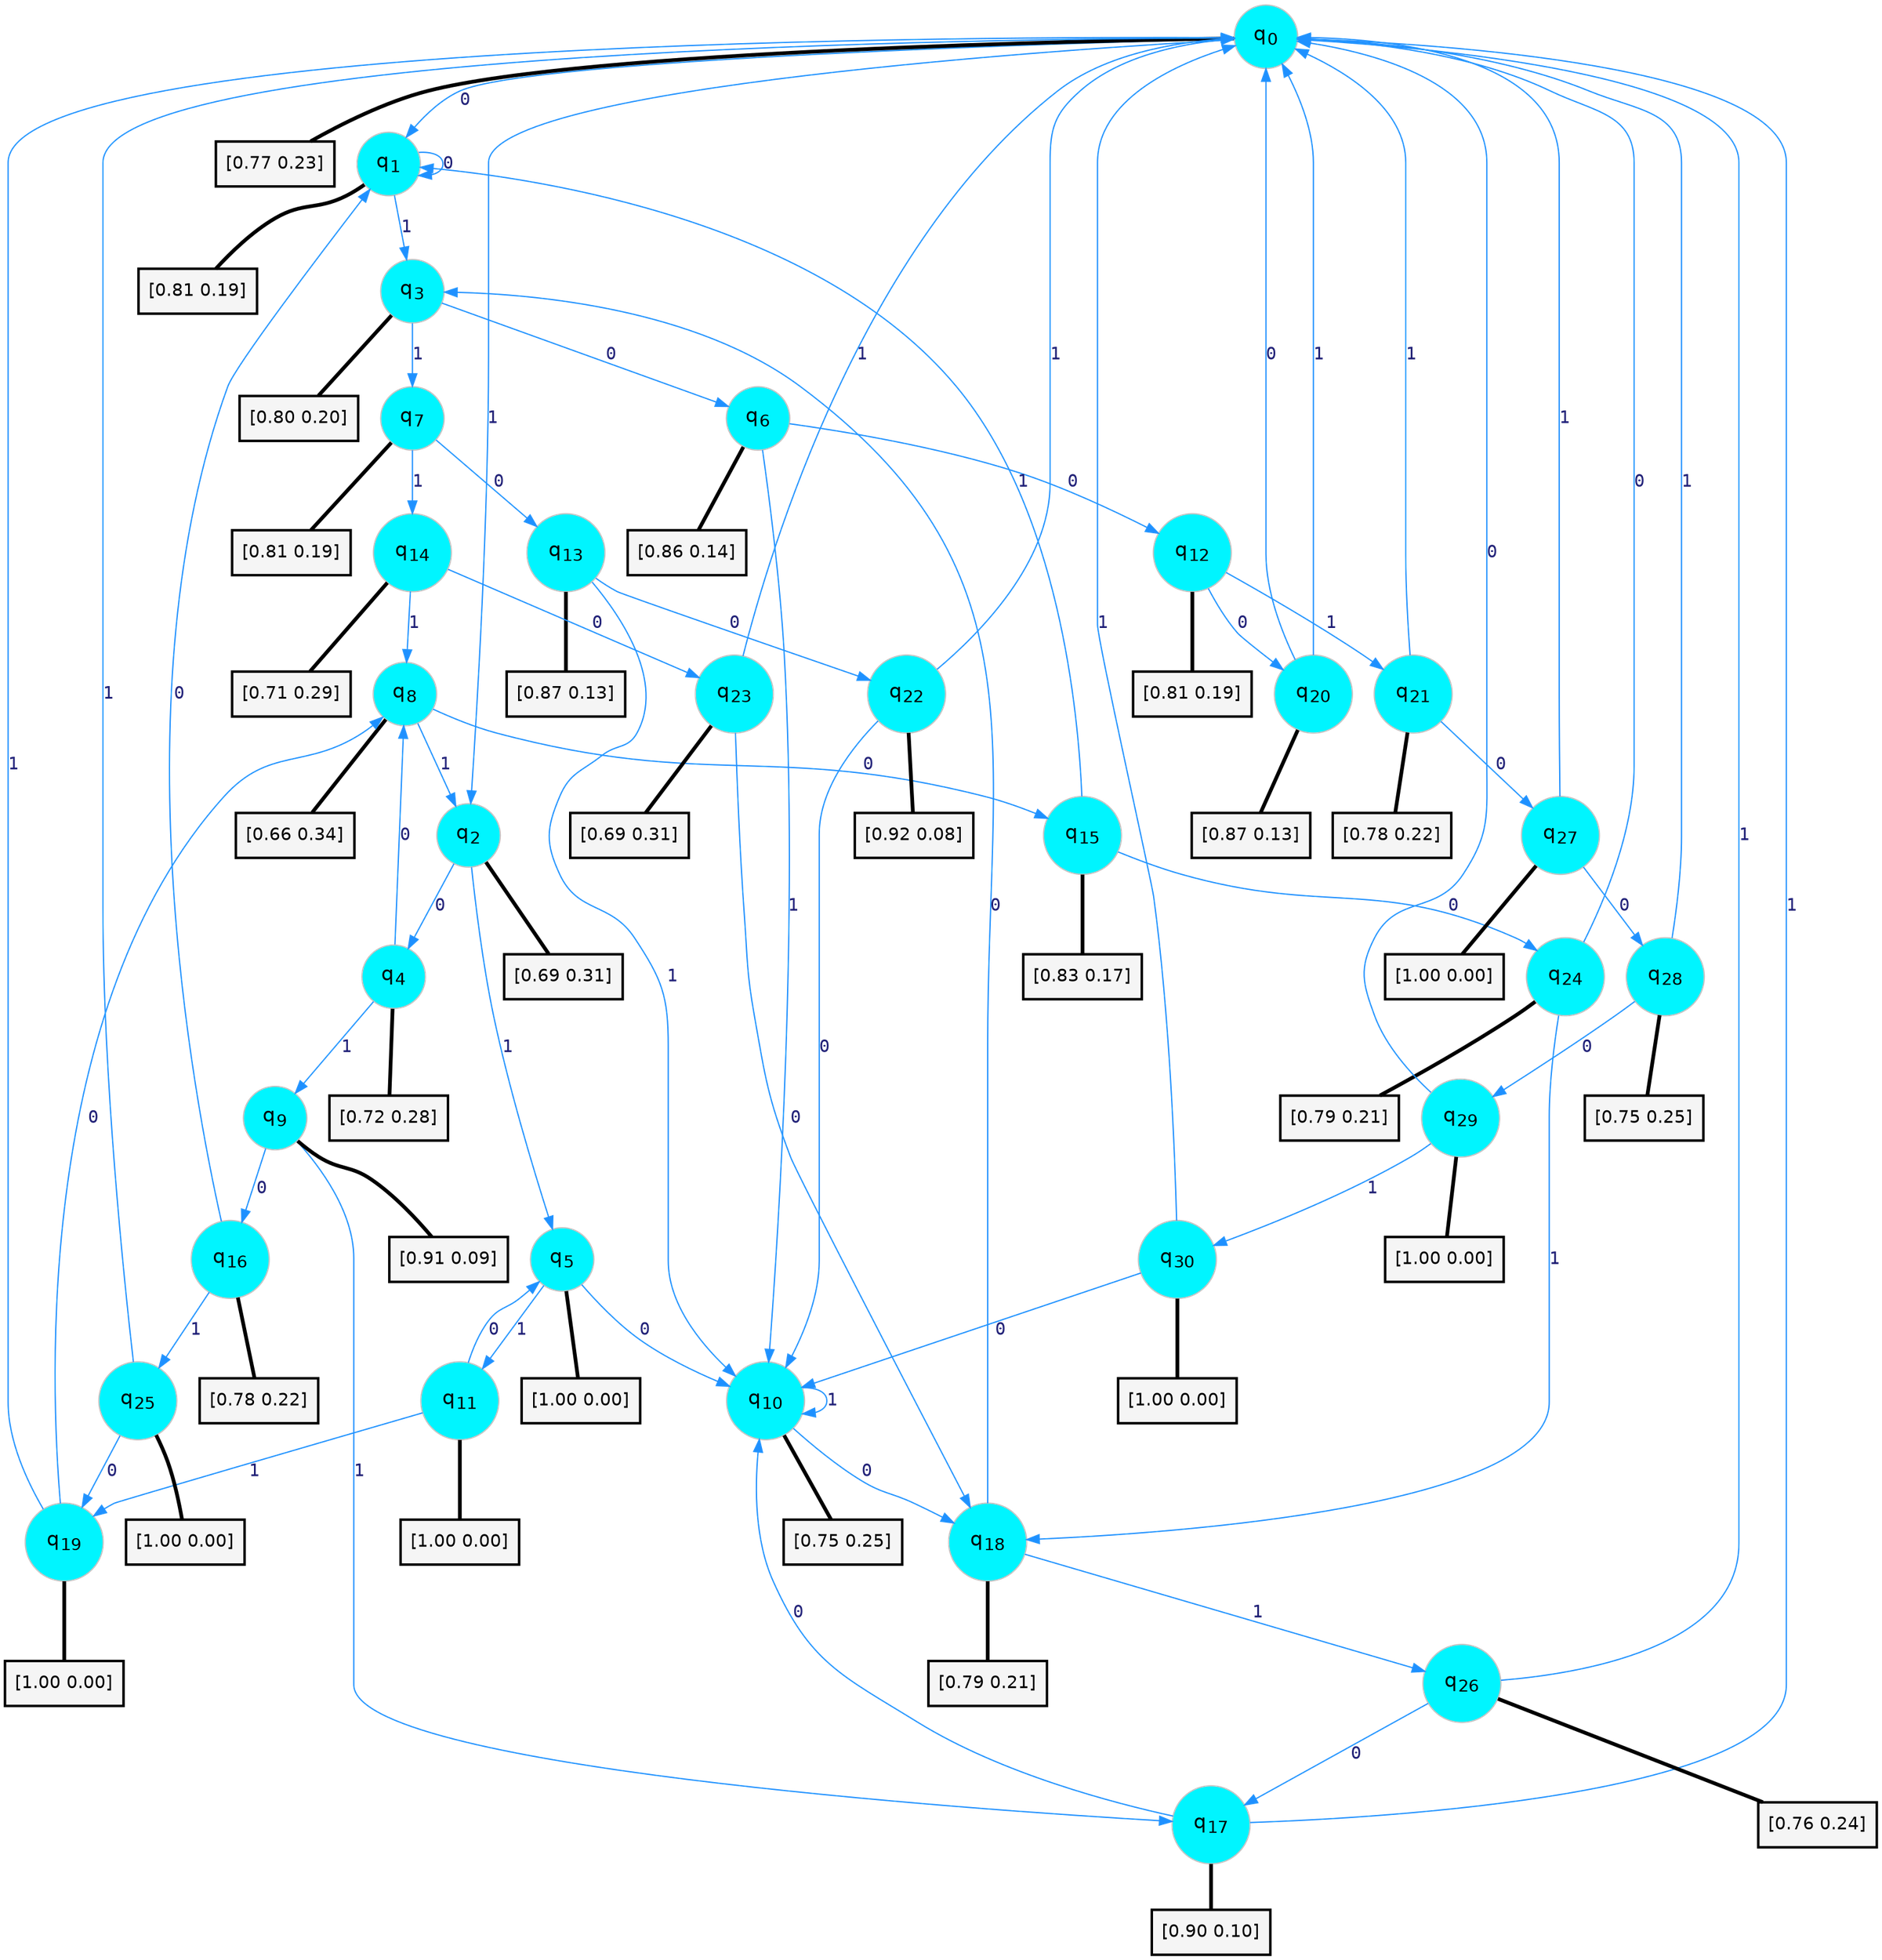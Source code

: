 digraph G {
graph [
bgcolor=transparent, dpi=300, rankdir=TD, size="40,25"];
node [
color=gray, fillcolor=turquoise1, fontcolor=black, fontname=Helvetica, fontsize=16, fontweight=bold, shape=circle, style=filled];
edge [
arrowsize=1, color=dodgerblue1, fontcolor=midnightblue, fontname=courier, fontweight=bold, penwidth=1, style=solid, weight=20];
0[label=<q<SUB>0</SUB>>];
1[label=<q<SUB>1</SUB>>];
2[label=<q<SUB>2</SUB>>];
3[label=<q<SUB>3</SUB>>];
4[label=<q<SUB>4</SUB>>];
5[label=<q<SUB>5</SUB>>];
6[label=<q<SUB>6</SUB>>];
7[label=<q<SUB>7</SUB>>];
8[label=<q<SUB>8</SUB>>];
9[label=<q<SUB>9</SUB>>];
10[label=<q<SUB>10</SUB>>];
11[label=<q<SUB>11</SUB>>];
12[label=<q<SUB>12</SUB>>];
13[label=<q<SUB>13</SUB>>];
14[label=<q<SUB>14</SUB>>];
15[label=<q<SUB>15</SUB>>];
16[label=<q<SUB>16</SUB>>];
17[label=<q<SUB>17</SUB>>];
18[label=<q<SUB>18</SUB>>];
19[label=<q<SUB>19</SUB>>];
20[label=<q<SUB>20</SUB>>];
21[label=<q<SUB>21</SUB>>];
22[label=<q<SUB>22</SUB>>];
23[label=<q<SUB>23</SUB>>];
24[label=<q<SUB>24</SUB>>];
25[label=<q<SUB>25</SUB>>];
26[label=<q<SUB>26</SUB>>];
27[label=<q<SUB>27</SUB>>];
28[label=<q<SUB>28</SUB>>];
29[label=<q<SUB>29</SUB>>];
30[label=<q<SUB>30</SUB>>];
31[label="[0.77 0.23]", shape=box,fontcolor=black, fontname=Helvetica, fontsize=14, penwidth=2, fillcolor=whitesmoke,color=black];
32[label="[0.81 0.19]", shape=box,fontcolor=black, fontname=Helvetica, fontsize=14, penwidth=2, fillcolor=whitesmoke,color=black];
33[label="[0.69 0.31]", shape=box,fontcolor=black, fontname=Helvetica, fontsize=14, penwidth=2, fillcolor=whitesmoke,color=black];
34[label="[0.80 0.20]", shape=box,fontcolor=black, fontname=Helvetica, fontsize=14, penwidth=2, fillcolor=whitesmoke,color=black];
35[label="[0.72 0.28]", shape=box,fontcolor=black, fontname=Helvetica, fontsize=14, penwidth=2, fillcolor=whitesmoke,color=black];
36[label="[1.00 0.00]", shape=box,fontcolor=black, fontname=Helvetica, fontsize=14, penwidth=2, fillcolor=whitesmoke,color=black];
37[label="[0.86 0.14]", shape=box,fontcolor=black, fontname=Helvetica, fontsize=14, penwidth=2, fillcolor=whitesmoke,color=black];
38[label="[0.81 0.19]", shape=box,fontcolor=black, fontname=Helvetica, fontsize=14, penwidth=2, fillcolor=whitesmoke,color=black];
39[label="[0.66 0.34]", shape=box,fontcolor=black, fontname=Helvetica, fontsize=14, penwidth=2, fillcolor=whitesmoke,color=black];
40[label="[0.91 0.09]", shape=box,fontcolor=black, fontname=Helvetica, fontsize=14, penwidth=2, fillcolor=whitesmoke,color=black];
41[label="[0.75 0.25]", shape=box,fontcolor=black, fontname=Helvetica, fontsize=14, penwidth=2, fillcolor=whitesmoke,color=black];
42[label="[1.00 0.00]", shape=box,fontcolor=black, fontname=Helvetica, fontsize=14, penwidth=2, fillcolor=whitesmoke,color=black];
43[label="[0.81 0.19]", shape=box,fontcolor=black, fontname=Helvetica, fontsize=14, penwidth=2, fillcolor=whitesmoke,color=black];
44[label="[0.87 0.13]", shape=box,fontcolor=black, fontname=Helvetica, fontsize=14, penwidth=2, fillcolor=whitesmoke,color=black];
45[label="[0.71 0.29]", shape=box,fontcolor=black, fontname=Helvetica, fontsize=14, penwidth=2, fillcolor=whitesmoke,color=black];
46[label="[0.83 0.17]", shape=box,fontcolor=black, fontname=Helvetica, fontsize=14, penwidth=2, fillcolor=whitesmoke,color=black];
47[label="[0.78 0.22]", shape=box,fontcolor=black, fontname=Helvetica, fontsize=14, penwidth=2, fillcolor=whitesmoke,color=black];
48[label="[0.90 0.10]", shape=box,fontcolor=black, fontname=Helvetica, fontsize=14, penwidth=2, fillcolor=whitesmoke,color=black];
49[label="[0.79 0.21]", shape=box,fontcolor=black, fontname=Helvetica, fontsize=14, penwidth=2, fillcolor=whitesmoke,color=black];
50[label="[1.00 0.00]", shape=box,fontcolor=black, fontname=Helvetica, fontsize=14, penwidth=2, fillcolor=whitesmoke,color=black];
51[label="[0.87 0.13]", shape=box,fontcolor=black, fontname=Helvetica, fontsize=14, penwidth=2, fillcolor=whitesmoke,color=black];
52[label="[0.78 0.22]", shape=box,fontcolor=black, fontname=Helvetica, fontsize=14, penwidth=2, fillcolor=whitesmoke,color=black];
53[label="[0.92 0.08]", shape=box,fontcolor=black, fontname=Helvetica, fontsize=14, penwidth=2, fillcolor=whitesmoke,color=black];
54[label="[0.69 0.31]", shape=box,fontcolor=black, fontname=Helvetica, fontsize=14, penwidth=2, fillcolor=whitesmoke,color=black];
55[label="[0.79 0.21]", shape=box,fontcolor=black, fontname=Helvetica, fontsize=14, penwidth=2, fillcolor=whitesmoke,color=black];
56[label="[1.00 0.00]", shape=box,fontcolor=black, fontname=Helvetica, fontsize=14, penwidth=2, fillcolor=whitesmoke,color=black];
57[label="[0.76 0.24]", shape=box,fontcolor=black, fontname=Helvetica, fontsize=14, penwidth=2, fillcolor=whitesmoke,color=black];
58[label="[1.00 0.00]", shape=box,fontcolor=black, fontname=Helvetica, fontsize=14, penwidth=2, fillcolor=whitesmoke,color=black];
59[label="[0.75 0.25]", shape=box,fontcolor=black, fontname=Helvetica, fontsize=14, penwidth=2, fillcolor=whitesmoke,color=black];
60[label="[1.00 0.00]", shape=box,fontcolor=black, fontname=Helvetica, fontsize=14, penwidth=2, fillcolor=whitesmoke,color=black];
61[label="[1.00 0.00]", shape=box,fontcolor=black, fontname=Helvetica, fontsize=14, penwidth=2, fillcolor=whitesmoke,color=black];
0->1 [label=0];
0->2 [label=1];
0->31 [arrowhead=none, penwidth=3,color=black];
1->1 [label=0];
1->3 [label=1];
1->32 [arrowhead=none, penwidth=3,color=black];
2->4 [label=0];
2->5 [label=1];
2->33 [arrowhead=none, penwidth=3,color=black];
3->6 [label=0];
3->7 [label=1];
3->34 [arrowhead=none, penwidth=3,color=black];
4->8 [label=0];
4->9 [label=1];
4->35 [arrowhead=none, penwidth=3,color=black];
5->10 [label=0];
5->11 [label=1];
5->36 [arrowhead=none, penwidth=3,color=black];
6->12 [label=0];
6->10 [label=1];
6->37 [arrowhead=none, penwidth=3,color=black];
7->13 [label=0];
7->14 [label=1];
7->38 [arrowhead=none, penwidth=3,color=black];
8->15 [label=0];
8->2 [label=1];
8->39 [arrowhead=none, penwidth=3,color=black];
9->16 [label=0];
9->17 [label=1];
9->40 [arrowhead=none, penwidth=3,color=black];
10->18 [label=0];
10->10 [label=1];
10->41 [arrowhead=none, penwidth=3,color=black];
11->5 [label=0];
11->19 [label=1];
11->42 [arrowhead=none, penwidth=3,color=black];
12->20 [label=0];
12->21 [label=1];
12->43 [arrowhead=none, penwidth=3,color=black];
13->22 [label=0];
13->10 [label=1];
13->44 [arrowhead=none, penwidth=3,color=black];
14->23 [label=0];
14->8 [label=1];
14->45 [arrowhead=none, penwidth=3,color=black];
15->24 [label=0];
15->1 [label=1];
15->46 [arrowhead=none, penwidth=3,color=black];
16->1 [label=0];
16->25 [label=1];
16->47 [arrowhead=none, penwidth=3,color=black];
17->10 [label=0];
17->0 [label=1];
17->48 [arrowhead=none, penwidth=3,color=black];
18->3 [label=0];
18->26 [label=1];
18->49 [arrowhead=none, penwidth=3,color=black];
19->8 [label=0];
19->0 [label=1];
19->50 [arrowhead=none, penwidth=3,color=black];
20->0 [label=0];
20->0 [label=1];
20->51 [arrowhead=none, penwidth=3,color=black];
21->27 [label=0];
21->0 [label=1];
21->52 [arrowhead=none, penwidth=3,color=black];
22->10 [label=0];
22->0 [label=1];
22->53 [arrowhead=none, penwidth=3,color=black];
23->18 [label=0];
23->0 [label=1];
23->54 [arrowhead=none, penwidth=3,color=black];
24->0 [label=0];
24->18 [label=1];
24->55 [arrowhead=none, penwidth=3,color=black];
25->19 [label=0];
25->0 [label=1];
25->56 [arrowhead=none, penwidth=3,color=black];
26->17 [label=0];
26->0 [label=1];
26->57 [arrowhead=none, penwidth=3,color=black];
27->28 [label=0];
27->0 [label=1];
27->58 [arrowhead=none, penwidth=3,color=black];
28->29 [label=0];
28->0 [label=1];
28->59 [arrowhead=none, penwidth=3,color=black];
29->0 [label=0];
29->30 [label=1];
29->60 [arrowhead=none, penwidth=3,color=black];
30->10 [label=0];
30->0 [label=1];
30->61 [arrowhead=none, penwidth=3,color=black];
}
